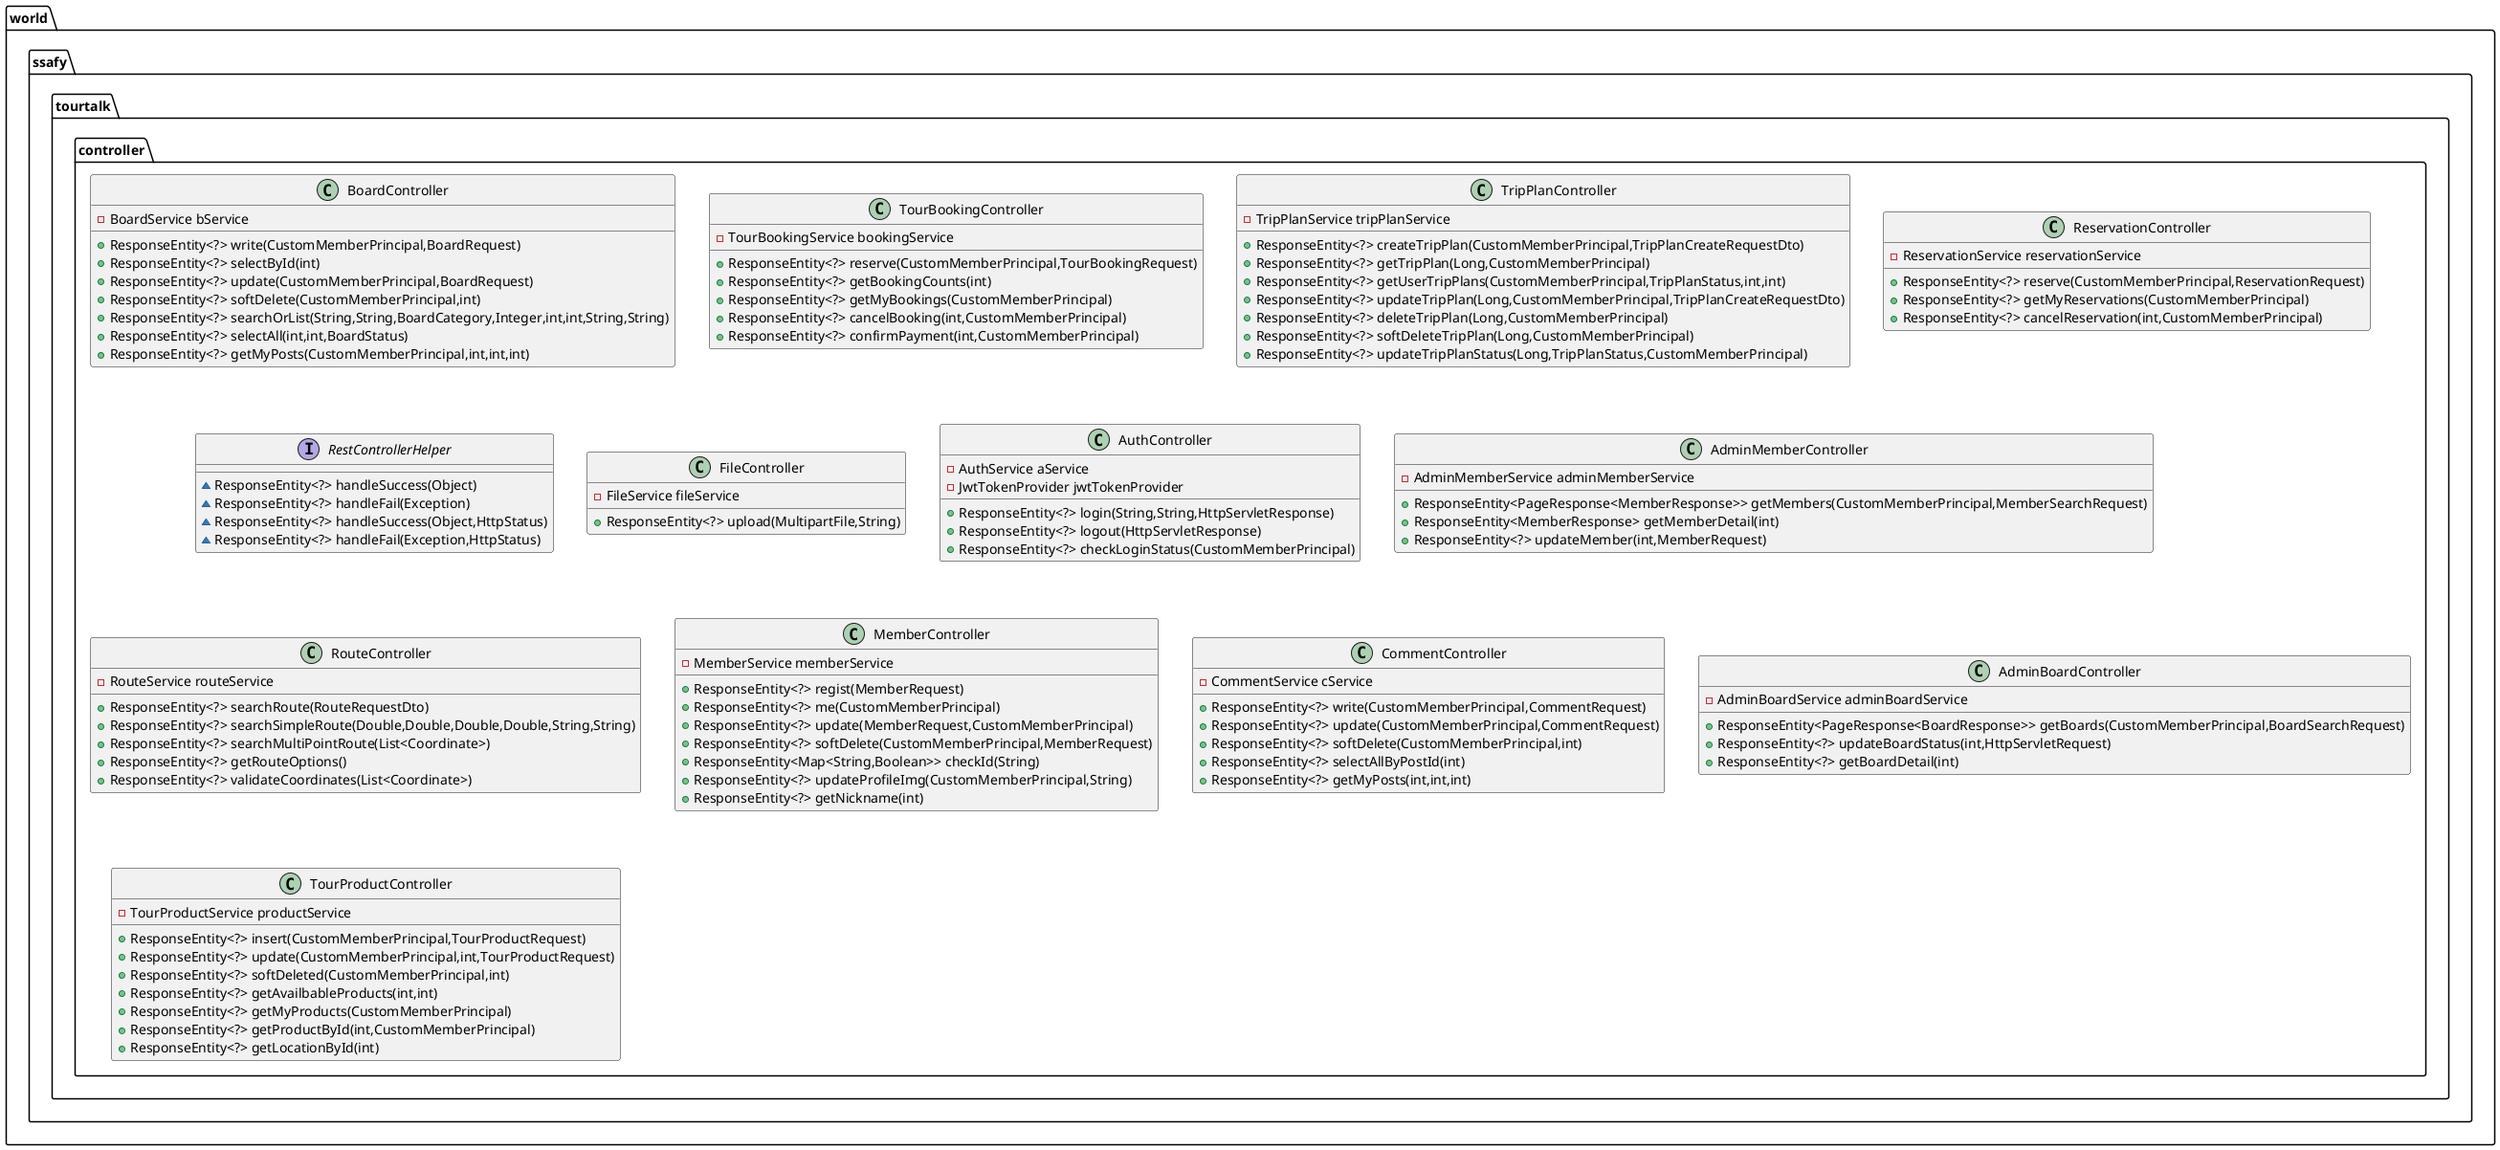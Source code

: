 @startuml
class world.ssafy.tourtalk.controller.BoardController {
- BoardService bService
+ ResponseEntity<?> write(CustomMemberPrincipal,BoardRequest)
+ ResponseEntity<?> selectById(int)
+ ResponseEntity<?> update(CustomMemberPrincipal,BoardRequest)
+ ResponseEntity<?> softDelete(CustomMemberPrincipal,int)
+ ResponseEntity<?> searchOrList(String,String,BoardCategory,Integer,int,int,String,String)
+ ResponseEntity<?> selectAll(int,int,BoardStatus)
+ ResponseEntity<?> getMyPosts(CustomMemberPrincipal,int,int,int)
}


class world.ssafy.tourtalk.controller.TourBookingController {
- TourBookingService bookingService
+ ResponseEntity<?> reserve(CustomMemberPrincipal,TourBookingRequest)
+ ResponseEntity<?> getBookingCounts(int)
+ ResponseEntity<?> getMyBookings(CustomMemberPrincipal)
+ ResponseEntity<?> cancelBooking(int,CustomMemberPrincipal)
+ ResponseEntity<?> confirmPayment(int,CustomMemberPrincipal)
}


class world.ssafy.tourtalk.controller.TripPlanController {
- TripPlanService tripPlanService
+ ResponseEntity<?> createTripPlan(CustomMemberPrincipal,TripPlanCreateRequestDto)
+ ResponseEntity<?> getTripPlan(Long,CustomMemberPrincipal)
+ ResponseEntity<?> getUserTripPlans(CustomMemberPrincipal,TripPlanStatus,int,int)
+ ResponseEntity<?> updateTripPlan(Long,CustomMemberPrincipal,TripPlanCreateRequestDto)
+ ResponseEntity<?> deleteTripPlan(Long,CustomMemberPrincipal)
+ ResponseEntity<?> softDeleteTripPlan(Long,CustomMemberPrincipal)
+ ResponseEntity<?> updateTripPlanStatus(Long,TripPlanStatus,CustomMemberPrincipal)
}


class world.ssafy.tourtalk.controller.ReservationController {
- ReservationService reservationService
+ ResponseEntity<?> reserve(CustomMemberPrincipal,ReservationRequest)
+ ResponseEntity<?> getMyReservations(CustomMemberPrincipal)
+ ResponseEntity<?> cancelReservation(int,CustomMemberPrincipal)
}


interface world.ssafy.tourtalk.controller.RestControllerHelper {
~ ResponseEntity<?> handleSuccess(Object)
~ ResponseEntity<?> handleFail(Exception)
~ ResponseEntity<?> handleSuccess(Object,HttpStatus)
~ ResponseEntity<?> handleFail(Exception,HttpStatus)
}

class world.ssafy.tourtalk.controller.FileController {
- FileService fileService
+ ResponseEntity<?> upload(MultipartFile,String)
}


class world.ssafy.tourtalk.controller.AuthController {
- AuthService aService
- JwtTokenProvider jwtTokenProvider
+ ResponseEntity<?> login(String,String,HttpServletResponse)
+ ResponseEntity<?> logout(HttpServletResponse)
+ ResponseEntity<?> checkLoginStatus(CustomMemberPrincipal)
}


class world.ssafy.tourtalk.controller.AdminMemberController {
- AdminMemberService adminMemberService
+ ResponseEntity<PageResponse<MemberResponse>> getMembers(CustomMemberPrincipal,MemberSearchRequest)
+ ResponseEntity<MemberResponse> getMemberDetail(int)
+ ResponseEntity<?> updateMember(int,MemberRequest)
}


class world.ssafy.tourtalk.controller.RouteController {
- RouteService routeService
+ ResponseEntity<?> searchRoute(RouteRequestDto)
+ ResponseEntity<?> searchSimpleRoute(Double,Double,Double,Double,String,String)
+ ResponseEntity<?> searchMultiPointRoute(List<Coordinate>)
+ ResponseEntity<?> getRouteOptions()
+ ResponseEntity<?> validateCoordinates(List<Coordinate>)
}


class world.ssafy.tourtalk.controller.MemberController {
- MemberService memberService
+ ResponseEntity<?> regist(MemberRequest)
+ ResponseEntity<?> me(CustomMemberPrincipal)
+ ResponseEntity<?> update(MemberRequest,CustomMemberPrincipal)
+ ResponseEntity<?> softDelete(CustomMemberPrincipal,MemberRequest)
+ ResponseEntity<Map<String,Boolean>> checkId(String)
+ ResponseEntity<?> updateProfileImg(CustomMemberPrincipal,String)
+ ResponseEntity<?> getNickname(int)
}


class world.ssafy.tourtalk.controller.CommentController {
- CommentService cService
+ ResponseEntity<?> write(CustomMemberPrincipal,CommentRequest)
+ ResponseEntity<?> update(CustomMemberPrincipal,CommentRequest)
+ ResponseEntity<?> softDelete(CustomMemberPrincipal,int)
+ ResponseEntity<?> selectAllByPostId(int)
+ ResponseEntity<?> getMyPosts(int,int,int)
}


class world.ssafy.tourtalk.controller.AdminBoardController {
- AdminBoardService adminBoardService
+ ResponseEntity<PageResponse<BoardResponse>> getBoards(CustomMemberPrincipal,BoardSearchRequest)
+ ResponseEntity<?> updateBoardStatus(int,HttpServletRequest)
+ ResponseEntity<?> getBoardDetail(int)
}


class world.ssafy.tourtalk.controller.TourProductController {
- TourProductService productService
+ ResponseEntity<?> insert(CustomMemberPrincipal,TourProductRequest)
+ ResponseEntity<?> update(CustomMemberPrincipal,int,TourProductRequest)
+ ResponseEntity<?> softDeleted(CustomMemberPrincipal,int)
+ ResponseEntity<?> getAvailbableProducts(int,int)
+ ResponseEntity<?> getMyProducts(CustomMemberPrincipal)
+ ResponseEntity<?> getProductById(int,CustomMemberPrincipal)
+ ResponseEntity<?> getLocationById(int)
}


@enduml